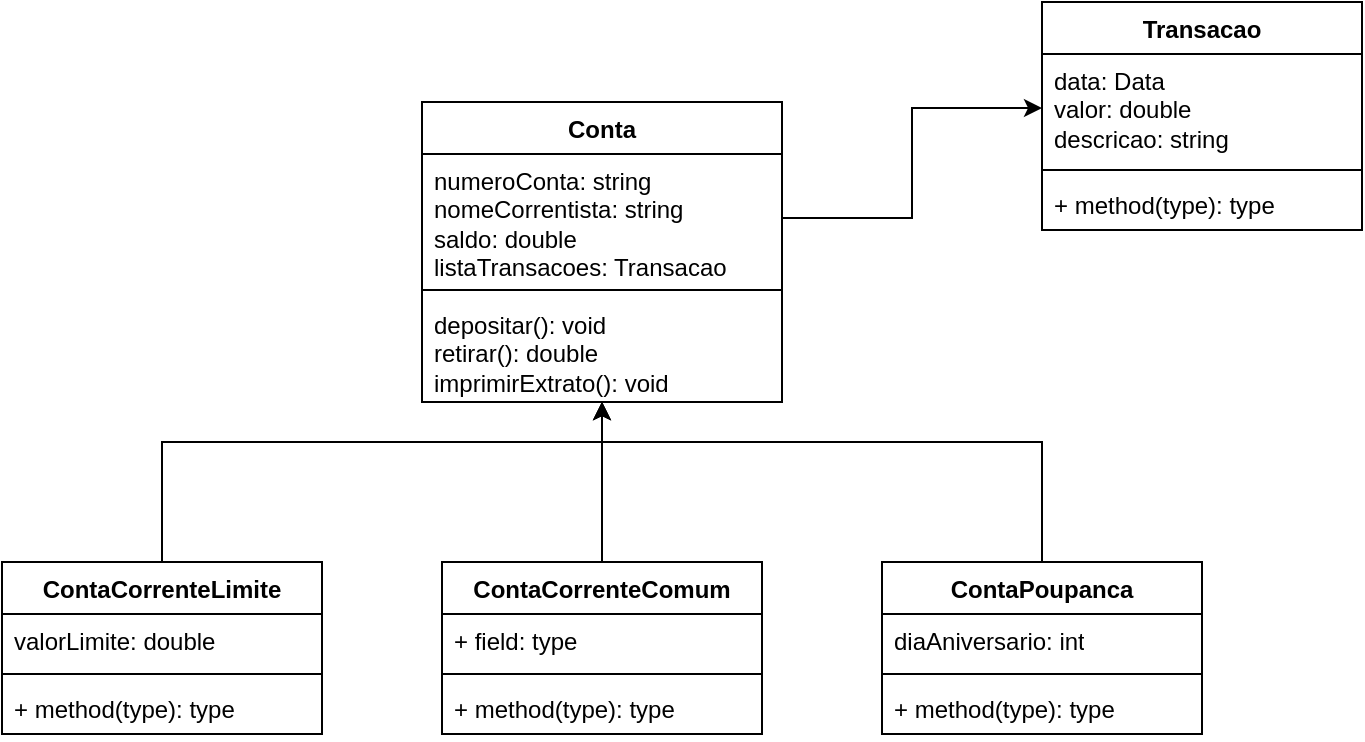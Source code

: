 <mxfile version="22.0.5" type="github">
  <diagram name="Página-1" id="X8pOZOFIDYpVQjmfUo7a">
    <mxGraphModel dx="1364" dy="795" grid="1" gridSize="10" guides="1" tooltips="1" connect="1" arrows="1" fold="1" page="1" pageScale="1" pageWidth="827" pageHeight="1169" math="0" shadow="0">
      <root>
        <mxCell id="0" />
        <mxCell id="1" parent="0" />
        <mxCell id="nUOuE-KDNxPSaVYiA4QG-1" value="Conta" style="swimlane;fontStyle=1;align=center;verticalAlign=top;childLayout=stackLayout;horizontal=1;startSize=26;horizontalStack=0;resizeParent=1;resizeParentMax=0;resizeLast=0;collapsible=1;marginBottom=0;whiteSpace=wrap;html=1;" vertex="1" parent="1">
          <mxGeometry x="290" y="90" width="180" height="150" as="geometry" />
        </mxCell>
        <mxCell id="nUOuE-KDNxPSaVYiA4QG-2" value="&lt;div&gt;numeroConta: string&lt;br&gt;&lt;/div&gt;&lt;div&gt;nomeCorrentista: string&lt;br&gt;&lt;/div&gt;&lt;div&gt;saldo: double&lt;br&gt;&lt;/div&gt;&lt;div&gt;listaTransacoes: Transacao&lt;br&gt;&lt;/div&gt;" style="text;strokeColor=none;fillColor=none;align=left;verticalAlign=top;spacingLeft=4;spacingRight=4;overflow=hidden;rotatable=0;points=[[0,0.5],[1,0.5]];portConstraint=eastwest;whiteSpace=wrap;html=1;" vertex="1" parent="nUOuE-KDNxPSaVYiA4QG-1">
          <mxGeometry y="26" width="180" height="64" as="geometry" />
        </mxCell>
        <mxCell id="nUOuE-KDNxPSaVYiA4QG-3" value="" style="line;strokeWidth=1;fillColor=none;align=left;verticalAlign=middle;spacingTop=-1;spacingLeft=3;spacingRight=3;rotatable=0;labelPosition=right;points=[];portConstraint=eastwest;strokeColor=inherit;" vertex="1" parent="nUOuE-KDNxPSaVYiA4QG-1">
          <mxGeometry y="90" width="180" height="8" as="geometry" />
        </mxCell>
        <mxCell id="nUOuE-KDNxPSaVYiA4QG-4" value="&lt;div&gt;depositar(): void&lt;/div&gt;&lt;div&gt;retirar(): double&lt;br&gt;&lt;/div&gt;&lt;div&gt;imprimirExtrato(): void&lt;br&gt;&lt;/div&gt;&lt;div&gt;&lt;br&gt;&lt;/div&gt;" style="text;strokeColor=none;fillColor=none;align=left;verticalAlign=top;spacingLeft=4;spacingRight=4;overflow=hidden;rotatable=0;points=[[0,0.5],[1,0.5]];portConstraint=eastwest;whiteSpace=wrap;html=1;" vertex="1" parent="nUOuE-KDNxPSaVYiA4QG-1">
          <mxGeometry y="98" width="180" height="52" as="geometry" />
        </mxCell>
        <mxCell id="nUOuE-KDNxPSaVYiA4QG-27" style="edgeStyle=orthogonalEdgeStyle;rounded=0;orthogonalLoop=1;jettySize=auto;html=1;entryX=0.5;entryY=1;entryDx=0;entryDy=0;" edge="1" parent="1" source="nUOuE-KDNxPSaVYiA4QG-5" target="nUOuE-KDNxPSaVYiA4QG-1">
          <mxGeometry relative="1" as="geometry" />
        </mxCell>
        <mxCell id="nUOuE-KDNxPSaVYiA4QG-5" value="ContaCorrenteComum" style="swimlane;fontStyle=1;align=center;verticalAlign=top;childLayout=stackLayout;horizontal=1;startSize=26;horizontalStack=0;resizeParent=1;resizeParentMax=0;resizeLast=0;collapsible=1;marginBottom=0;whiteSpace=wrap;html=1;" vertex="1" parent="1">
          <mxGeometry x="300" y="320" width="160" height="86" as="geometry" />
        </mxCell>
        <mxCell id="nUOuE-KDNxPSaVYiA4QG-6" value="+ field: type" style="text;strokeColor=none;fillColor=none;align=left;verticalAlign=top;spacingLeft=4;spacingRight=4;overflow=hidden;rotatable=0;points=[[0,0.5],[1,0.5]];portConstraint=eastwest;whiteSpace=wrap;html=1;" vertex="1" parent="nUOuE-KDNxPSaVYiA4QG-5">
          <mxGeometry y="26" width="160" height="26" as="geometry" />
        </mxCell>
        <mxCell id="nUOuE-KDNxPSaVYiA4QG-7" value="" style="line;strokeWidth=1;fillColor=none;align=left;verticalAlign=middle;spacingTop=-1;spacingLeft=3;spacingRight=3;rotatable=0;labelPosition=right;points=[];portConstraint=eastwest;strokeColor=inherit;" vertex="1" parent="nUOuE-KDNxPSaVYiA4QG-5">
          <mxGeometry y="52" width="160" height="8" as="geometry" />
        </mxCell>
        <mxCell id="nUOuE-KDNxPSaVYiA4QG-8" value="+ method(type): type" style="text;strokeColor=none;fillColor=none;align=left;verticalAlign=top;spacingLeft=4;spacingRight=4;overflow=hidden;rotatable=0;points=[[0,0.5],[1,0.5]];portConstraint=eastwest;whiteSpace=wrap;html=1;" vertex="1" parent="nUOuE-KDNxPSaVYiA4QG-5">
          <mxGeometry y="60" width="160" height="26" as="geometry" />
        </mxCell>
        <mxCell id="nUOuE-KDNxPSaVYiA4QG-28" style="edgeStyle=orthogonalEdgeStyle;rounded=0;orthogonalLoop=1;jettySize=auto;html=1;entryX=0.5;entryY=1;entryDx=0;entryDy=0;" edge="1" parent="1" source="nUOuE-KDNxPSaVYiA4QG-9" target="nUOuE-KDNxPSaVYiA4QG-1">
          <mxGeometry relative="1" as="geometry">
            <Array as="points">
              <mxPoint x="160" y="260" />
              <mxPoint x="380" y="260" />
            </Array>
          </mxGeometry>
        </mxCell>
        <mxCell id="nUOuE-KDNxPSaVYiA4QG-9" value="ContaCorrenteLimite" style="swimlane;fontStyle=1;align=center;verticalAlign=top;childLayout=stackLayout;horizontal=1;startSize=26;horizontalStack=0;resizeParent=1;resizeParentMax=0;resizeLast=0;collapsible=1;marginBottom=0;whiteSpace=wrap;html=1;" vertex="1" parent="1">
          <mxGeometry x="80" y="320" width="160" height="86" as="geometry" />
        </mxCell>
        <mxCell id="nUOuE-KDNxPSaVYiA4QG-10" value="valorLimite: double" style="text;strokeColor=none;fillColor=none;align=left;verticalAlign=top;spacingLeft=4;spacingRight=4;overflow=hidden;rotatable=0;points=[[0,0.5],[1,0.5]];portConstraint=eastwest;whiteSpace=wrap;html=1;" vertex="1" parent="nUOuE-KDNxPSaVYiA4QG-9">
          <mxGeometry y="26" width="160" height="26" as="geometry" />
        </mxCell>
        <mxCell id="nUOuE-KDNxPSaVYiA4QG-11" value="" style="line;strokeWidth=1;fillColor=none;align=left;verticalAlign=middle;spacingTop=-1;spacingLeft=3;spacingRight=3;rotatable=0;labelPosition=right;points=[];portConstraint=eastwest;strokeColor=inherit;" vertex="1" parent="nUOuE-KDNxPSaVYiA4QG-9">
          <mxGeometry y="52" width="160" height="8" as="geometry" />
        </mxCell>
        <mxCell id="nUOuE-KDNxPSaVYiA4QG-12" value="+ method(type): type" style="text;strokeColor=none;fillColor=none;align=left;verticalAlign=top;spacingLeft=4;spacingRight=4;overflow=hidden;rotatable=0;points=[[0,0.5],[1,0.5]];portConstraint=eastwest;whiteSpace=wrap;html=1;" vertex="1" parent="nUOuE-KDNxPSaVYiA4QG-9">
          <mxGeometry y="60" width="160" height="26" as="geometry" />
        </mxCell>
        <mxCell id="nUOuE-KDNxPSaVYiA4QG-30" style="edgeStyle=orthogonalEdgeStyle;rounded=0;orthogonalLoop=1;jettySize=auto;html=1;entryX=0.5;entryY=1;entryDx=0;entryDy=0;" edge="1" parent="1" source="nUOuE-KDNxPSaVYiA4QG-13" target="nUOuE-KDNxPSaVYiA4QG-1">
          <mxGeometry relative="1" as="geometry">
            <Array as="points">
              <mxPoint x="600" y="260" />
              <mxPoint x="380" y="260" />
            </Array>
          </mxGeometry>
        </mxCell>
        <mxCell id="nUOuE-KDNxPSaVYiA4QG-13" value="ContaPoupanca" style="swimlane;fontStyle=1;align=center;verticalAlign=top;childLayout=stackLayout;horizontal=1;startSize=26;horizontalStack=0;resizeParent=1;resizeParentMax=0;resizeLast=0;collapsible=1;marginBottom=0;whiteSpace=wrap;html=1;" vertex="1" parent="1">
          <mxGeometry x="520" y="320" width="160" height="86" as="geometry" />
        </mxCell>
        <mxCell id="nUOuE-KDNxPSaVYiA4QG-14" value="diaAniversario: int" style="text;strokeColor=none;fillColor=none;align=left;verticalAlign=top;spacingLeft=4;spacingRight=4;overflow=hidden;rotatable=0;points=[[0,0.5],[1,0.5]];portConstraint=eastwest;whiteSpace=wrap;html=1;" vertex="1" parent="nUOuE-KDNxPSaVYiA4QG-13">
          <mxGeometry y="26" width="160" height="26" as="geometry" />
        </mxCell>
        <mxCell id="nUOuE-KDNxPSaVYiA4QG-15" value="" style="line;strokeWidth=1;fillColor=none;align=left;verticalAlign=middle;spacingTop=-1;spacingLeft=3;spacingRight=3;rotatable=0;labelPosition=right;points=[];portConstraint=eastwest;strokeColor=inherit;" vertex="1" parent="nUOuE-KDNxPSaVYiA4QG-13">
          <mxGeometry y="52" width="160" height="8" as="geometry" />
        </mxCell>
        <mxCell id="nUOuE-KDNxPSaVYiA4QG-16" value="+ method(type): type" style="text;strokeColor=none;fillColor=none;align=left;verticalAlign=top;spacingLeft=4;spacingRight=4;overflow=hidden;rotatable=0;points=[[0,0.5],[1,0.5]];portConstraint=eastwest;whiteSpace=wrap;html=1;" vertex="1" parent="nUOuE-KDNxPSaVYiA4QG-13">
          <mxGeometry y="60" width="160" height="26" as="geometry" />
        </mxCell>
        <mxCell id="nUOuE-KDNxPSaVYiA4QG-31" value="Transacao" style="swimlane;fontStyle=1;align=center;verticalAlign=top;childLayout=stackLayout;horizontal=1;startSize=26;horizontalStack=0;resizeParent=1;resizeParentMax=0;resizeLast=0;collapsible=1;marginBottom=0;whiteSpace=wrap;html=1;" vertex="1" parent="1">
          <mxGeometry x="600" y="40" width="160" height="114" as="geometry" />
        </mxCell>
        <mxCell id="nUOuE-KDNxPSaVYiA4QG-32" value="&lt;div&gt;data: Data&lt;br&gt;&lt;/div&gt;&lt;div&gt;valor: double&lt;br&gt;&lt;/div&gt;&lt;div&gt;descricao: string&lt;br&gt;&lt;/div&gt;" style="text;strokeColor=none;fillColor=none;align=left;verticalAlign=top;spacingLeft=4;spacingRight=4;overflow=hidden;rotatable=0;points=[[0,0.5],[1,0.5]];portConstraint=eastwest;whiteSpace=wrap;html=1;" vertex="1" parent="nUOuE-KDNxPSaVYiA4QG-31">
          <mxGeometry y="26" width="160" height="54" as="geometry" />
        </mxCell>
        <mxCell id="nUOuE-KDNxPSaVYiA4QG-33" value="" style="line;strokeWidth=1;fillColor=none;align=left;verticalAlign=middle;spacingTop=-1;spacingLeft=3;spacingRight=3;rotatable=0;labelPosition=right;points=[];portConstraint=eastwest;strokeColor=inherit;" vertex="1" parent="nUOuE-KDNxPSaVYiA4QG-31">
          <mxGeometry y="80" width="160" height="8" as="geometry" />
        </mxCell>
        <mxCell id="nUOuE-KDNxPSaVYiA4QG-34" value="+ method(type): type" style="text;strokeColor=none;fillColor=none;align=left;verticalAlign=top;spacingLeft=4;spacingRight=4;overflow=hidden;rotatable=0;points=[[0,0.5],[1,0.5]];portConstraint=eastwest;whiteSpace=wrap;html=1;" vertex="1" parent="nUOuE-KDNxPSaVYiA4QG-31">
          <mxGeometry y="88" width="160" height="26" as="geometry" />
        </mxCell>
        <mxCell id="nUOuE-KDNxPSaVYiA4QG-35" style="edgeStyle=orthogonalEdgeStyle;rounded=0;orthogonalLoop=1;jettySize=auto;html=1;entryX=0;entryY=0.5;entryDx=0;entryDy=0;" edge="1" parent="1" source="nUOuE-KDNxPSaVYiA4QG-2" target="nUOuE-KDNxPSaVYiA4QG-32">
          <mxGeometry relative="1" as="geometry" />
        </mxCell>
      </root>
    </mxGraphModel>
  </diagram>
</mxfile>
